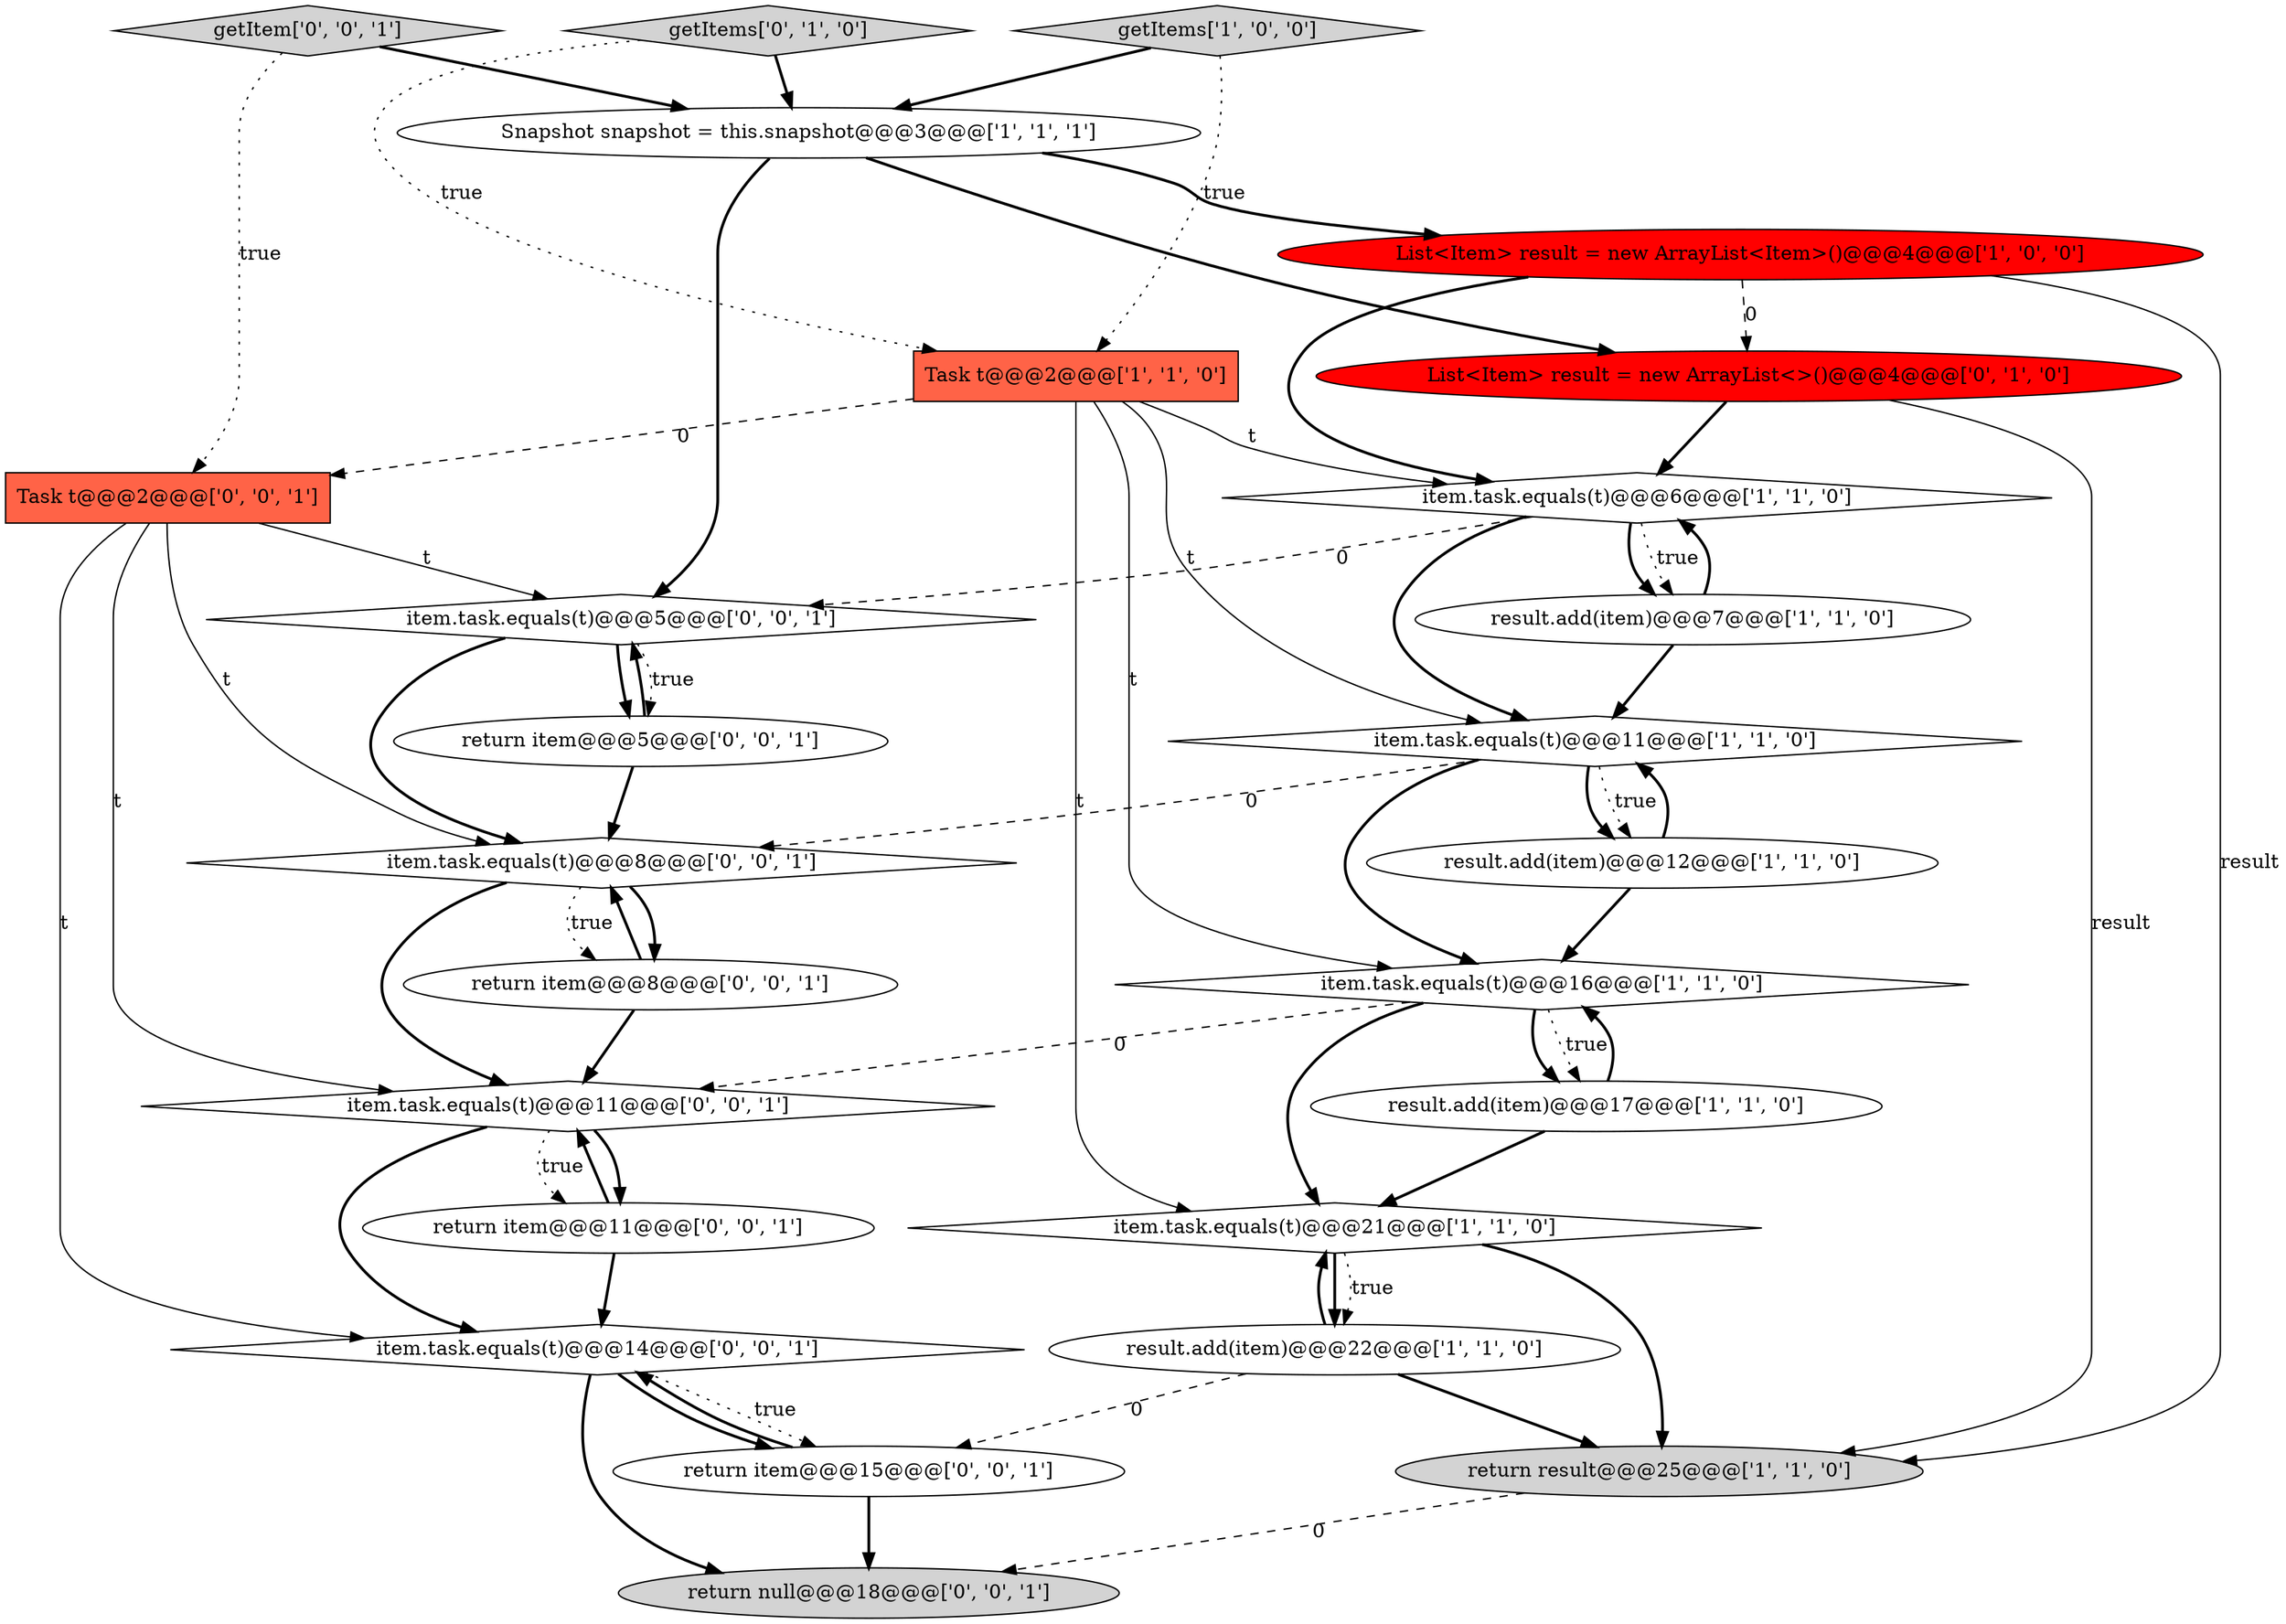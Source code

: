 digraph {
14 [style = filled, label = "getItems['0', '1', '0']", fillcolor = lightgray, shape = diamond image = "AAA0AAABBB2BBB"];
8 [style = filled, label = "item.task.equals(t)@@@11@@@['1', '1', '0']", fillcolor = white, shape = diamond image = "AAA0AAABBB1BBB"];
23 [style = filled, label = "return item@@@11@@@['0', '0', '1']", fillcolor = white, shape = ellipse image = "AAA0AAABBB3BBB"];
24 [style = filled, label = "item.task.equals(t)@@@14@@@['0', '0', '1']", fillcolor = white, shape = diamond image = "AAA0AAABBB3BBB"];
25 [style = filled, label = "item.task.equals(t)@@@11@@@['0', '0', '1']", fillcolor = white, shape = diamond image = "AAA0AAABBB3BBB"];
4 [style = filled, label = "item.task.equals(t)@@@16@@@['1', '1', '0']", fillcolor = white, shape = diamond image = "AAA0AAABBB1BBB"];
10 [style = filled, label = "result.add(item)@@@17@@@['1', '1', '0']", fillcolor = white, shape = ellipse image = "AAA0AAABBB1BBB"];
20 [style = filled, label = "return item@@@5@@@['0', '0', '1']", fillcolor = white, shape = ellipse image = "AAA0AAABBB3BBB"];
12 [style = filled, label = "getItems['1', '0', '0']", fillcolor = lightgray, shape = diamond image = "AAA0AAABBB1BBB"];
18 [style = filled, label = "return item@@@15@@@['0', '0', '1']", fillcolor = white, shape = ellipse image = "AAA0AAABBB3BBB"];
17 [style = filled, label = "getItem['0', '0', '1']", fillcolor = lightgray, shape = diamond image = "AAA0AAABBB3BBB"];
2 [style = filled, label = "List<Item> result = new ArrayList<Item>()@@@4@@@['1', '0', '0']", fillcolor = red, shape = ellipse image = "AAA1AAABBB1BBB"];
22 [style = filled, label = "item.task.equals(t)@@@5@@@['0', '0', '1']", fillcolor = white, shape = diamond image = "AAA0AAABBB3BBB"];
0 [style = filled, label = "item.task.equals(t)@@@6@@@['1', '1', '0']", fillcolor = white, shape = diamond image = "AAA0AAABBB1BBB"];
6 [style = filled, label = "result.add(item)@@@22@@@['1', '1', '0']", fillcolor = white, shape = ellipse image = "AAA0AAABBB1BBB"];
19 [style = filled, label = "return item@@@8@@@['0', '0', '1']", fillcolor = white, shape = ellipse image = "AAA0AAABBB3BBB"];
16 [style = filled, label = "Task t@@@2@@@['0', '0', '1']", fillcolor = tomato, shape = box image = "AAA0AAABBB3BBB"];
1 [style = filled, label = "item.task.equals(t)@@@21@@@['1', '1', '0']", fillcolor = white, shape = diamond image = "AAA0AAABBB1BBB"];
11 [style = filled, label = "result.add(item)@@@7@@@['1', '1', '0']", fillcolor = white, shape = ellipse image = "AAA0AAABBB1BBB"];
21 [style = filled, label = "item.task.equals(t)@@@8@@@['0', '0', '1']", fillcolor = white, shape = diamond image = "AAA0AAABBB3BBB"];
3 [style = filled, label = "Snapshot snapshot = this.snapshot@@@3@@@['1', '1', '1']", fillcolor = white, shape = ellipse image = "AAA0AAABBB1BBB"];
15 [style = filled, label = "return null@@@18@@@['0', '0', '1']", fillcolor = lightgray, shape = ellipse image = "AAA0AAABBB3BBB"];
13 [style = filled, label = "List<Item> result = new ArrayList<>()@@@4@@@['0', '1', '0']", fillcolor = red, shape = ellipse image = "AAA1AAABBB2BBB"];
7 [style = filled, label = "Task t@@@2@@@['1', '1', '0']", fillcolor = tomato, shape = box image = "AAA0AAABBB1BBB"];
9 [style = filled, label = "return result@@@25@@@['1', '1', '0']", fillcolor = lightgray, shape = ellipse image = "AAA0AAABBB1BBB"];
5 [style = filled, label = "result.add(item)@@@12@@@['1', '1', '0']", fillcolor = white, shape = ellipse image = "AAA0AAABBB1BBB"];
4->10 [style = bold, label=""];
14->3 [style = bold, label=""];
5->8 [style = bold, label=""];
23->25 [style = bold, label=""];
18->24 [style = bold, label=""];
7->8 [style = solid, label="t"];
21->19 [style = bold, label=""];
4->10 [style = dotted, label="true"];
25->23 [style = bold, label=""];
7->16 [style = dashed, label="0"];
16->25 [style = solid, label="t"];
18->15 [style = bold, label=""];
22->21 [style = bold, label=""];
16->21 [style = solid, label="t"];
0->11 [style = bold, label=""];
24->18 [style = dotted, label="true"];
21->25 [style = bold, label=""];
8->21 [style = dashed, label="0"];
3->22 [style = bold, label=""];
16->22 [style = solid, label="t"];
24->18 [style = bold, label=""];
0->22 [style = dashed, label="0"];
1->9 [style = bold, label=""];
19->25 [style = bold, label=""];
20->22 [style = bold, label=""];
6->18 [style = dashed, label="0"];
20->21 [style = bold, label=""];
17->16 [style = dotted, label="true"];
4->25 [style = dashed, label="0"];
6->1 [style = bold, label=""];
25->24 [style = bold, label=""];
23->24 [style = bold, label=""];
13->9 [style = solid, label="result"];
2->0 [style = bold, label=""];
11->0 [style = bold, label=""];
1->6 [style = bold, label=""];
22->20 [style = dotted, label="true"];
3->2 [style = bold, label=""];
8->5 [style = bold, label=""];
22->20 [style = bold, label=""];
8->5 [style = dotted, label="true"];
9->15 [style = dashed, label="0"];
2->13 [style = dashed, label="0"];
21->19 [style = dotted, label="true"];
5->4 [style = bold, label=""];
14->7 [style = dotted, label="true"];
0->8 [style = bold, label=""];
7->1 [style = solid, label="t"];
10->4 [style = bold, label=""];
3->13 [style = bold, label=""];
17->3 [style = bold, label=""];
11->8 [style = bold, label=""];
1->6 [style = dotted, label="true"];
2->9 [style = solid, label="result"];
7->0 [style = solid, label="t"];
4->1 [style = bold, label=""];
12->3 [style = bold, label=""];
25->23 [style = dotted, label="true"];
8->4 [style = bold, label=""];
6->9 [style = bold, label=""];
12->7 [style = dotted, label="true"];
7->4 [style = solid, label="t"];
10->1 [style = bold, label=""];
0->11 [style = dotted, label="true"];
16->24 [style = solid, label="t"];
13->0 [style = bold, label=""];
24->15 [style = bold, label=""];
19->21 [style = bold, label=""];
}
